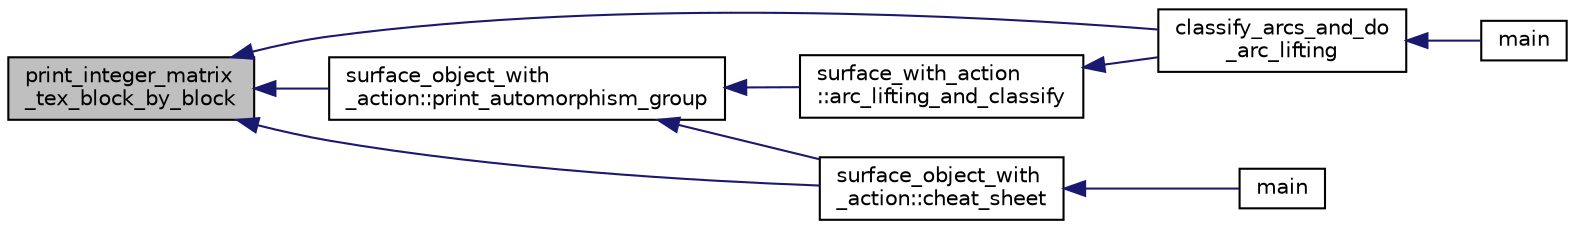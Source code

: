 digraph "print_integer_matrix_tex_block_by_block"
{
  edge [fontname="Helvetica",fontsize="10",labelfontname="Helvetica",labelfontsize="10"];
  node [fontname="Helvetica",fontsize="10",shape=record];
  rankdir="LR";
  Node12051 [label="print_integer_matrix\l_tex_block_by_block",height=0.2,width=0.4,color="black", fillcolor="grey75", style="filled", fontcolor="black"];
  Node12051 -> Node12052 [dir="back",color="midnightblue",fontsize="10",style="solid",fontname="Helvetica"];
  Node12052 [label="classify_arcs_and_do\l_arc_lifting",height=0.2,width=0.4,color="black", fillcolor="white", style="filled",URL="$d6/dc3/arc__lifting__main_8_c.html#afdd7be16f16b8c71e9a72fe5f6a0b59c"];
  Node12052 -> Node12053 [dir="back",color="midnightblue",fontsize="10",style="solid",fontname="Helvetica"];
  Node12053 [label="main",height=0.2,width=0.4,color="black", fillcolor="white", style="filled",URL="$d6/dc3/arc__lifting__main_8_c.html#a217dbf8b442f20279ea00b898af96f52"];
  Node12051 -> Node12054 [dir="back",color="midnightblue",fontsize="10",style="solid",fontname="Helvetica"];
  Node12054 [label="surface_object_with\l_action::print_automorphism_group",height=0.2,width=0.4,color="black", fillcolor="white", style="filled",URL="$db/d28/classsurface__object__with__action.html#a977372fbe9bc31650df3dac5cd9e2239"];
  Node12054 -> Node12055 [dir="back",color="midnightblue",fontsize="10",style="solid",fontname="Helvetica"];
  Node12055 [label="surface_object_with\l_action::cheat_sheet",height=0.2,width=0.4,color="black", fillcolor="white", style="filled",URL="$db/d28/classsurface__object__with__action.html#a13371a6bb26f27759adcc0f7292b12d2"];
  Node12055 -> Node12056 [dir="back",color="midnightblue",fontsize="10",style="solid",fontname="Helvetica"];
  Node12056 [label="main",height=0.2,width=0.4,color="black", fillcolor="white", style="filled",URL="$d2/dfa/create__surface__main_8_c.html#a217dbf8b442f20279ea00b898af96f52"];
  Node12054 -> Node12057 [dir="back",color="midnightblue",fontsize="10",style="solid",fontname="Helvetica"];
  Node12057 [label="surface_with_action\l::arc_lifting_and_classify",height=0.2,width=0.4,color="black", fillcolor="white", style="filled",URL="$d8/df9/classsurface__with__action.html#a62a3948f830c59e09ef94937650a07a4"];
  Node12057 -> Node12052 [dir="back",color="midnightblue",fontsize="10",style="solid",fontname="Helvetica"];
  Node12051 -> Node12055 [dir="back",color="midnightblue",fontsize="10",style="solid",fontname="Helvetica"];
}
